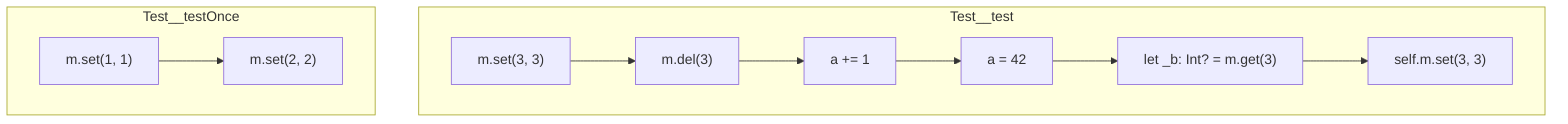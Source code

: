 graph TD
subgraph Test__test
    Test__test_142["m.set(3, 3)"]
    Test__test_143["m.del(3)"]
    Test__test_145["a += 1"]
    Test__test_147["a = 42"]
    Test__test_149["let _b: Int? = m.get(3)"]
    Test__test_151["self.m.set(3, 3)"]:::exitNode
    Test__test_142 --> Test__test_143
    Test__test_143 --> Test__test_145
    Test__test_145 --> Test__test_147
    Test__test_147 --> Test__test_149
    Test__test_149 --> Test__test_151
end
subgraph Test__testOnce
    Test__testOnce_153["m.set(1, 1)"]
    Test__testOnce_154["m.set(2, 2)"]:::exitNode
    Test__testOnce_153 --> Test__testOnce_154
end